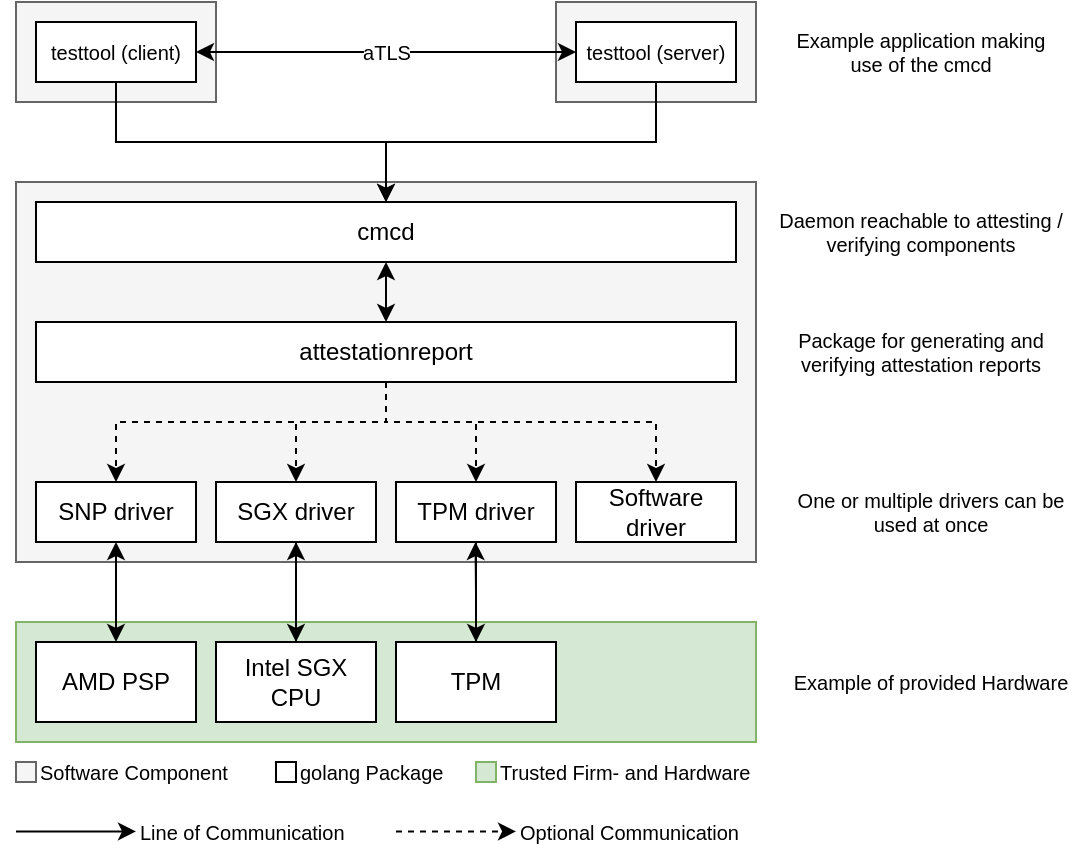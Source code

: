 <mxfile version="21.6.9" type="device">
  <diagram id="4OHlktra853td-nATEaD" name="Page-1">
    <mxGraphModel dx="1194" dy="731" grid="1" gridSize="10" guides="1" tooltips="1" connect="1" arrows="1" fold="1" page="1" pageScale="1" pageWidth="850" pageHeight="1100" math="0" shadow="0">
      <root>
        <mxCell id="0" />
        <mxCell id="1" parent="0" />
        <mxCell id="NFTrpatYoSMDDnahwGzO-29" value="" style="rounded=0;whiteSpace=wrap;html=1;fontSize=10;fillColor=#d5e8d4;strokeColor=#82b366;" parent="1" vertex="1">
          <mxGeometry x="10" y="310" width="370" height="60" as="geometry" />
        </mxCell>
        <mxCell id="NFTrpatYoSMDDnahwGzO-22" value="" style="rounded=0;whiteSpace=wrap;html=1;fontSize=10;fillColor=#f5f5f5;fontColor=#333333;strokeColor=#666666;" parent="1" vertex="1">
          <mxGeometry x="10" width="100" height="50" as="geometry" />
        </mxCell>
        <mxCell id="NFTrpatYoSMDDnahwGzO-21" value="" style="rounded=0;whiteSpace=wrap;html=1;fontSize=10;fillColor=#f5f5f5;fontColor=#333333;strokeColor=#666666;" parent="1" vertex="1">
          <mxGeometry x="280" width="100" height="50" as="geometry" />
        </mxCell>
        <mxCell id="NFTrpatYoSMDDnahwGzO-20" value="" style="rounded=0;whiteSpace=wrap;html=1;fontSize=10;fillColor=#f5f5f5;fontColor=#333333;strokeColor=#666666;" parent="1" vertex="1">
          <mxGeometry x="10" y="90" width="370" height="190" as="geometry" />
        </mxCell>
        <mxCell id="NFTrpatYoSMDDnahwGzO-7" style="edgeStyle=orthogonalEdgeStyle;rounded=0;orthogonalLoop=1;jettySize=auto;html=1;exitX=0.5;exitY=1;exitDx=0;exitDy=0;entryX=0.5;entryY=0;entryDx=0;entryDy=0;dashed=1;" parent="1" source="NFTrpatYoSMDDnahwGzO-18" target="NFTrpatYoSMDDnahwGzO-5" edge="1">
          <mxGeometry relative="1" as="geometry">
            <mxPoint x="150.0" y="180" as="sourcePoint" />
            <Array as="points">
              <mxPoint x="195" y="210" />
              <mxPoint x="150" y="210" />
            </Array>
          </mxGeometry>
        </mxCell>
        <mxCell id="NFTrpatYoSMDDnahwGzO-8" style="edgeStyle=orthogonalEdgeStyle;rounded=0;orthogonalLoop=1;jettySize=auto;html=1;exitX=0.5;exitY=1;exitDx=0;exitDy=0;entryX=0.5;entryY=0;entryDx=0;entryDy=0;dashed=1;" parent="1" source="NFTrpatYoSMDDnahwGzO-18" target="NFTrpatYoSMDDnahwGzO-6" edge="1">
          <mxGeometry relative="1" as="geometry">
            <mxPoint x="150.0" y="180" as="sourcePoint" />
            <Array as="points">
              <mxPoint x="195" y="210" />
              <mxPoint x="330" y="210" />
            </Array>
          </mxGeometry>
        </mxCell>
        <mxCell id="NFTrpatYoSMDDnahwGzO-19" value="" style="edgeStyle=orthogonalEdgeStyle;rounded=0;orthogonalLoop=1;jettySize=auto;html=1;exitX=0.5;exitY=1;exitDx=0;exitDy=0;entryX=0.5;entryY=0;entryDx=0;entryDy=0;fontSize=10;startArrow=classic;startFill=1;labelBackgroundColor=#F5F5F5;" parent="1" source="NFTrpatYoSMDDnahwGzO-1" target="NFTrpatYoSMDDnahwGzO-18" edge="1">
          <mxGeometry relative="1" as="geometry" />
        </mxCell>
        <mxCell id="NFTrpatYoSMDDnahwGzO-1" value="cmcd" style="rounded=0;whiteSpace=wrap;html=1;" parent="1" vertex="1">
          <mxGeometry x="20" y="100" width="350" height="30" as="geometry" />
        </mxCell>
        <mxCell id="NFTrpatYoSMDDnahwGzO-33" value="" style="edgeStyle=orthogonalEdgeStyle;rounded=0;orthogonalLoop=1;jettySize=auto;html=1;exitX=0.5;exitY=1;exitDx=0;exitDy=0;entryX=0.5;entryY=0;entryDx=0;entryDy=0;labelBackgroundColor=#FFFFFF;fontSize=10;startArrow=classic;startFill=1;" parent="1" source="NFTrpatYoSMDDnahwGzO-2" target="NFTrpatYoSMDDnahwGzO-32" edge="1">
          <mxGeometry relative="1" as="geometry" />
        </mxCell>
        <mxCell id="NFTrpatYoSMDDnahwGzO-2" value="SNP driver" style="rounded=0;whiteSpace=wrap;html=1;" parent="1" vertex="1">
          <mxGeometry x="20" y="240" width="80" height="30" as="geometry" />
        </mxCell>
        <mxCell id="KcQm-etqAxUh8GQNBZ1X-10" style="edgeStyle=orthogonalEdgeStyle;rounded=0;orthogonalLoop=1;jettySize=auto;html=1;exitX=0.5;exitY=1;exitDx=0;exitDy=0;entryX=0.5;entryY=0;entryDx=0;entryDy=0;" edge="1" parent="1" source="NFTrpatYoSMDDnahwGzO-5" target="KcQm-etqAxUh8GQNBZ1X-1">
          <mxGeometry relative="1" as="geometry" />
        </mxCell>
        <mxCell id="NFTrpatYoSMDDnahwGzO-5" value="SGX driver" style="rounded=0;whiteSpace=wrap;html=1;" parent="1" vertex="1">
          <mxGeometry x="110" y="240" width="80" height="30" as="geometry" />
        </mxCell>
        <mxCell id="NFTrpatYoSMDDnahwGzO-6" value="Software driver" style="rounded=0;whiteSpace=wrap;html=1;" parent="1" vertex="1">
          <mxGeometry x="290" y="240" width="80" height="30" as="geometry" />
        </mxCell>
        <mxCell id="NFTrpatYoSMDDnahwGzO-10" value="One or multiple drivers can be used at once" style="text;html=1;strokeColor=none;fillColor=none;align=center;verticalAlign=middle;whiteSpace=wrap;rounded=0;fontSize=10;" parent="1" vertex="1">
          <mxGeometry x="390" y="240" width="155" height="30" as="geometry" />
        </mxCell>
        <mxCell id="NFTrpatYoSMDDnahwGzO-14" style="edgeStyle=orthogonalEdgeStyle;rounded=0;orthogonalLoop=1;jettySize=auto;html=1;exitX=0.5;exitY=1;exitDx=0;exitDy=0;entryX=0.5;entryY=0;entryDx=0;entryDy=0;fontSize=10;" parent="1" source="NFTrpatYoSMDDnahwGzO-12" target="NFTrpatYoSMDDnahwGzO-1" edge="1">
          <mxGeometry relative="1" as="geometry" />
        </mxCell>
        <mxCell id="NFTrpatYoSMDDnahwGzO-17" value="aTLS" style="edgeStyle=orthogonalEdgeStyle;rounded=0;orthogonalLoop=1;jettySize=auto;html=1;exitX=1;exitY=0.5;exitDx=0;exitDy=0;entryX=0;entryY=0.5;entryDx=0;entryDy=0;fontSize=10;startArrow=classic;startFill=1;" parent="1" source="NFTrpatYoSMDDnahwGzO-12" target="NFTrpatYoSMDDnahwGzO-13" edge="1">
          <mxGeometry relative="1" as="geometry" />
        </mxCell>
        <mxCell id="NFTrpatYoSMDDnahwGzO-12" value="testtool (client)" style="rounded=0;whiteSpace=wrap;html=1;fontSize=10;" parent="1" vertex="1">
          <mxGeometry x="20" y="10" width="80" height="30" as="geometry" />
        </mxCell>
        <mxCell id="NFTrpatYoSMDDnahwGzO-13" value="testtool (server)" style="rounded=0;whiteSpace=wrap;html=1;fontSize=10;" parent="1" vertex="1">
          <mxGeometry x="290" y="10" width="80" height="30" as="geometry" />
        </mxCell>
        <mxCell id="NFTrpatYoSMDDnahwGzO-9" value="" style="edgeStyle=orthogonalEdgeStyle;rounded=0;orthogonalLoop=1;jettySize=auto;html=1;exitX=0.5;exitY=1;exitDx=0;exitDy=0;entryX=0.5;entryY=0;entryDx=0;entryDy=0;fontSize=10;" parent="1" source="NFTrpatYoSMDDnahwGzO-13" target="NFTrpatYoSMDDnahwGzO-1" edge="1">
          <mxGeometry x="0.538" relative="1" as="geometry">
            <mxPoint x="150.095" y="20" as="sourcePoint" />
            <mxPoint as="offset" />
          </mxGeometry>
        </mxCell>
        <mxCell id="NFTrpatYoSMDDnahwGzO-15" value="Daemon reachable to attesting / verifying components" style="text;html=1;strokeColor=none;fillColor=none;align=center;verticalAlign=middle;whiteSpace=wrap;rounded=0;fontSize=10;" parent="1" vertex="1">
          <mxGeometry x="390" y="100" width="145" height="30" as="geometry" />
        </mxCell>
        <mxCell id="NFTrpatYoSMDDnahwGzO-16" value="Example application making use of the cmcd" style="text;html=1;strokeColor=none;fillColor=none;align=center;verticalAlign=middle;whiteSpace=wrap;rounded=0;fontSize=10;" parent="1" vertex="1">
          <mxGeometry x="390" y="10" width="145" height="30" as="geometry" />
        </mxCell>
        <mxCell id="NFTrpatYoSMDDnahwGzO-3" value="" style="edgeStyle=orthogonalEdgeStyle;rounded=0;orthogonalLoop=1;jettySize=auto;html=1;exitX=0.5;exitY=1;exitDx=0;exitDy=0;fontSize=10;labelBackgroundColor=#F5F5F5;dashed=1;" parent="1" source="NFTrpatYoSMDDnahwGzO-18" target="NFTrpatYoSMDDnahwGzO-2" edge="1">
          <mxGeometry x="-0.733" relative="1" as="geometry">
            <mxPoint x="150.0" y="180" as="sourcePoint" />
            <Array as="points">
              <mxPoint x="195" y="210" />
              <mxPoint x="60" y="210" />
            </Array>
            <mxPoint as="offset" />
          </mxGeometry>
        </mxCell>
        <mxCell id="NFTrpatYoSMDDnahwGzO-18" value="attestationreport" style="rounded=0;whiteSpace=wrap;html=1;" parent="1" vertex="1">
          <mxGeometry x="20" y="160" width="350" height="30" as="geometry" />
        </mxCell>
        <mxCell id="NFTrpatYoSMDDnahwGzO-23" value="" style="rounded=0;whiteSpace=wrap;html=1;fontSize=10;fillColor=#f5f5f5;fontColor=#333333;strokeColor=#666666;" parent="1" vertex="1">
          <mxGeometry x="10" y="380" width="10" height="10" as="geometry" />
        </mxCell>
        <mxCell id="NFTrpatYoSMDDnahwGzO-24" value="Software Component" style="text;html=1;strokeColor=none;fillColor=none;align=left;verticalAlign=middle;whiteSpace=wrap;rounded=0;fontSize=10;" parent="1" vertex="1">
          <mxGeometry x="20" y="370" width="100" height="30" as="geometry" />
        </mxCell>
        <mxCell id="NFTrpatYoSMDDnahwGzO-25" value="" style="rounded=0;whiteSpace=wrap;html=1;fontSize=10;" parent="1" vertex="1">
          <mxGeometry x="140" y="380" width="10" height="10" as="geometry" />
        </mxCell>
        <mxCell id="NFTrpatYoSMDDnahwGzO-26" value="golang Package" style="text;html=1;strokeColor=none;fillColor=none;align=left;verticalAlign=middle;whiteSpace=wrap;rounded=0;fontSize=10;" parent="1" vertex="1">
          <mxGeometry x="150" y="370" width="80" height="30" as="geometry" />
        </mxCell>
        <mxCell id="KcQm-etqAxUh8GQNBZ1X-12" style="edgeStyle=orthogonalEdgeStyle;rounded=0;orthogonalLoop=1;jettySize=auto;html=1;exitX=0.5;exitY=0;exitDx=0;exitDy=0;" edge="1" parent="1" source="NFTrpatYoSMDDnahwGzO-31">
          <mxGeometry relative="1" as="geometry">
            <mxPoint x="239.759" y="270" as="targetPoint" />
          </mxGeometry>
        </mxCell>
        <mxCell id="NFTrpatYoSMDDnahwGzO-31" value="TPM" style="rounded=0;whiteSpace=wrap;html=1;" parent="1" vertex="1">
          <mxGeometry x="200" y="320" width="80" height="40" as="geometry" />
        </mxCell>
        <mxCell id="NFTrpatYoSMDDnahwGzO-32" value="AMD PSP" style="rounded=0;whiteSpace=wrap;html=1;" parent="1" vertex="1">
          <mxGeometry x="20" y="320" width="80" height="40" as="geometry" />
        </mxCell>
        <mxCell id="NFTrpatYoSMDDnahwGzO-35" value="" style="rounded=0;whiteSpace=wrap;html=1;fontSize=10;fillColor=#d5e8d4;strokeColor=#82b366;" parent="1" vertex="1">
          <mxGeometry x="240" y="380" width="10" height="10" as="geometry" />
        </mxCell>
        <mxCell id="NFTrpatYoSMDDnahwGzO-36" value="Trusted Firm- and Hardware" style="text;html=1;strokeColor=none;fillColor=none;align=left;verticalAlign=middle;whiteSpace=wrap;rounded=0;fontSize=10;" parent="1" vertex="1">
          <mxGeometry x="250" y="370" width="130" height="30" as="geometry" />
        </mxCell>
        <mxCell id="NFTrpatYoSMDDnahwGzO-38" value="Package for generating and verifying attestation reports" style="text;html=1;strokeColor=none;fillColor=none;align=center;verticalAlign=middle;whiteSpace=wrap;rounded=0;fontSize=10;" parent="1" vertex="1">
          <mxGeometry x="390" y="160" width="145" height="30" as="geometry" />
        </mxCell>
        <mxCell id="NFTrpatYoSMDDnahwGzO-40" value="Example of provided Hardware" style="text;html=1;strokeColor=none;fillColor=none;align=center;verticalAlign=middle;whiteSpace=wrap;rounded=0;fontSize=10;" parent="1" vertex="1">
          <mxGeometry x="390" y="325" width="155" height="30" as="geometry" />
        </mxCell>
        <mxCell id="E1JUX0o9FTvqP_dnnZnt-1" value="" style="endArrow=classic;html=1;rounded=0;dashed=1;" parent="1" edge="1">
          <mxGeometry width="50" height="50" relative="1" as="geometry">
            <mxPoint x="200" y="414.71" as="sourcePoint" />
            <mxPoint x="260" y="414.71" as="targetPoint" />
          </mxGeometry>
        </mxCell>
        <mxCell id="E1JUX0o9FTvqP_dnnZnt-2" value="Optional Communication" style="text;html=1;strokeColor=none;fillColor=none;align=left;verticalAlign=middle;whiteSpace=wrap;rounded=0;fontSize=10;" parent="1" vertex="1">
          <mxGeometry x="260" y="400" width="120" height="30" as="geometry" />
        </mxCell>
        <mxCell id="E1JUX0o9FTvqP_dnnZnt-3" value="" style="endArrow=classic;html=1;rounded=0;" parent="1" edge="1">
          <mxGeometry width="50" height="50" relative="1" as="geometry">
            <mxPoint x="10" y="414.71" as="sourcePoint" />
            <mxPoint x="70" y="414.71" as="targetPoint" />
          </mxGeometry>
        </mxCell>
        <mxCell id="E1JUX0o9FTvqP_dnnZnt-4" value="Line of Communication" style="text;html=1;strokeColor=none;fillColor=none;align=left;verticalAlign=middle;whiteSpace=wrap;rounded=0;fontSize=10;" parent="1" vertex="1">
          <mxGeometry x="70" y="400" width="120" height="30" as="geometry" />
        </mxCell>
        <mxCell id="KcQm-etqAxUh8GQNBZ1X-13" style="edgeStyle=orthogonalEdgeStyle;rounded=0;orthogonalLoop=1;jettySize=auto;html=1;exitX=0.5;exitY=0;exitDx=0;exitDy=0;entryX=0.5;entryY=1;entryDx=0;entryDy=0;" edge="1" parent="1" source="KcQm-etqAxUh8GQNBZ1X-1" target="NFTrpatYoSMDDnahwGzO-5">
          <mxGeometry relative="1" as="geometry" />
        </mxCell>
        <mxCell id="KcQm-etqAxUh8GQNBZ1X-1" value="Intel SGX CPU" style="rounded=0;whiteSpace=wrap;html=1;" vertex="1" parent="1">
          <mxGeometry x="110" y="320" width="80" height="40" as="geometry" />
        </mxCell>
        <mxCell id="KcQm-etqAxUh8GQNBZ1X-11" style="edgeStyle=orthogonalEdgeStyle;rounded=0;orthogonalLoop=1;jettySize=auto;html=1;exitX=0.5;exitY=1;exitDx=0;exitDy=0;entryX=0.5;entryY=0;entryDx=0;entryDy=0;" edge="1" parent="1" source="KcQm-etqAxUh8GQNBZ1X-4" target="NFTrpatYoSMDDnahwGzO-31">
          <mxGeometry relative="1" as="geometry" />
        </mxCell>
        <mxCell id="KcQm-etqAxUh8GQNBZ1X-4" value="TPM driver" style="rounded=0;whiteSpace=wrap;html=1;" vertex="1" parent="1">
          <mxGeometry x="200" y="240" width="80" height="30" as="geometry" />
        </mxCell>
        <mxCell id="KcQm-etqAxUh8GQNBZ1X-9" value="" style="edgeStyle=orthogonalEdgeStyle;rounded=0;orthogonalLoop=1;jettySize=auto;html=1;exitX=0.5;exitY=1;exitDx=0;exitDy=0;fontSize=10;labelBackgroundColor=#F5F5F5;dashed=1;entryX=0.5;entryY=0;entryDx=0;entryDy=0;" edge="1" parent="1" source="NFTrpatYoSMDDnahwGzO-18" target="KcQm-etqAxUh8GQNBZ1X-4">
          <mxGeometry x="-0.733" relative="1" as="geometry">
            <mxPoint x="149.97" y="190" as="sourcePoint" />
            <Array as="points">
              <mxPoint x="195" y="210" />
              <mxPoint x="240" y="210" />
            </Array>
            <mxPoint as="offset" />
            <mxPoint x="59.97" y="240" as="targetPoint" />
          </mxGeometry>
        </mxCell>
      </root>
    </mxGraphModel>
  </diagram>
</mxfile>
